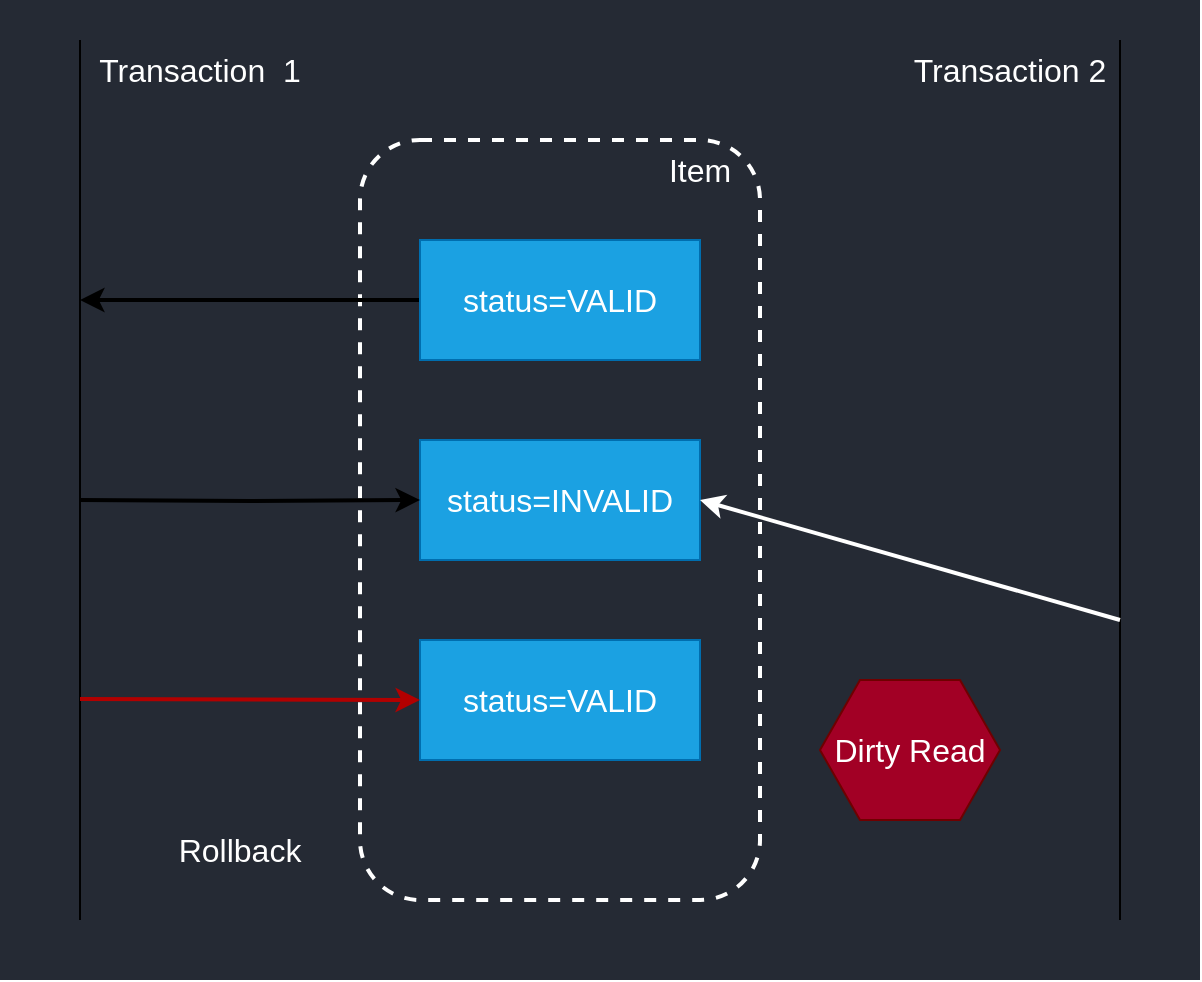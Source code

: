 <mxfile version="20.3.0" type="device"><diagram id="jynOxGnn9bItyYs9v1GX" name="Page-1"><mxGraphModel dx="1106" dy="822" grid="1" gridSize="10" guides="1" tooltips="1" connect="1" arrows="1" fold="1" page="1" pageScale="1" pageWidth="850" pageHeight="950" math="0" shadow="0"><root><mxCell id="0"/><mxCell id="1" parent="0"/><mxCell id="emUZhqbs209fp7cRfJcS-20" value="" style="rounded=0;whiteSpace=wrap;html=1;strokeColor=none;strokeWidth=1;fontSize=16;fontColor=#FFFFFF;fillColor=#252a34;" vertex="1" parent="1"><mxGeometry x="80" y="140" width="600" height="490" as="geometry"/></mxCell><mxCell id="emUZhqbs209fp7cRfJcS-1" value="" style="endArrow=none;html=1;rounded=0;" edge="1" parent="1"><mxGeometry width="50" height="50" relative="1" as="geometry"><mxPoint x="120" y="600" as="sourcePoint"/><mxPoint x="120" y="160" as="targetPoint"/></mxGeometry></mxCell><mxCell id="emUZhqbs209fp7cRfJcS-2" value="" style="rounded=1;whiteSpace=wrap;html=1;dashed=1;fillColor=none;strokeColor=#FFFFFF;strokeWidth=2;" vertex="1" parent="1"><mxGeometry x="260" y="210" width="200" height="380" as="geometry"/></mxCell><mxCell id="emUZhqbs209fp7cRfJcS-3" value="" style="endArrow=none;html=1;rounded=0;" edge="1" parent="1"><mxGeometry width="50" height="50" relative="1" as="geometry"><mxPoint x="640" y="600" as="sourcePoint"/><mxPoint x="640" y="160" as="targetPoint"/></mxGeometry></mxCell><mxCell id="emUZhqbs209fp7cRfJcS-4" value="&lt;font style=&quot;font-size: 16px;&quot;&gt;Dirty Read&lt;/font&gt;" style="shape=hexagon;perimeter=hexagonPerimeter2;whiteSpace=wrap;html=1;fixedSize=1;fillColor=#a20025;fontColor=#ffffff;strokeColor=#6F0000;" vertex="1" parent="1"><mxGeometry x="490" y="480" width="90" height="70" as="geometry"/></mxCell><mxCell id="emUZhqbs209fp7cRfJcS-14" style="edgeStyle=orthogonalEdgeStyle;rounded=0;orthogonalLoop=1;jettySize=auto;html=1;fontColor=#FFFFFF;strokeWidth=2;" edge="1" parent="1" source="emUZhqbs209fp7cRfJcS-6"><mxGeometry relative="1" as="geometry"><mxPoint x="120" y="290" as="targetPoint"/></mxGeometry></mxCell><mxCell id="emUZhqbs209fp7cRfJcS-6" value="&lt;font style=&quot;font-size: 16px;&quot;&gt;status=VALID&lt;/font&gt;" style="rounded=0;whiteSpace=wrap;html=1;fillColor=#1ba1e2;fontColor=#ffffff;strokeColor=#006EAF;" vertex="1" parent="1"><mxGeometry x="290" y="260" width="140" height="60" as="geometry"/></mxCell><mxCell id="emUZhqbs209fp7cRfJcS-7" value="&lt;span style=&quot;font-size: 16px;&quot;&gt;status=INVALID&lt;/span&gt;" style="rounded=0;whiteSpace=wrap;html=1;fillColor=#1ba1e2;fontColor=#ffffff;strokeColor=#006EAF;" vertex="1" parent="1"><mxGeometry x="290" y="360" width="140" height="60" as="geometry"/></mxCell><mxCell id="emUZhqbs209fp7cRfJcS-8" value="&lt;span style=&quot;font-size: 16px;&quot;&gt;status=VALID&lt;/span&gt;" style="rounded=0;whiteSpace=wrap;html=1;fillColor=#1ba1e2;fontColor=#ffffff;strokeColor=#006EAF;" vertex="1" parent="1"><mxGeometry x="290" y="460" width="140" height="60" as="geometry"/></mxCell><mxCell id="emUZhqbs209fp7cRfJcS-9" value="&lt;font color=&quot;#ffffff&quot; style=&quot;font-size: 16px;&quot;&gt;Item&lt;/font&gt;" style="text;html=1;align=center;verticalAlign=middle;whiteSpace=wrap;rounded=0;dashed=1;fontColor=#000000;fontSize=16;" vertex="1" parent="1"><mxGeometry x="400" y="210" width="60" height="30" as="geometry"/></mxCell><mxCell id="emUZhqbs209fp7cRfJcS-10" value="&lt;font style=&quot;font-size: 16px;&quot; color=&quot;#ffffff&quot;&gt;Transaction&amp;nbsp; 1&lt;/font&gt;" style="text;html=1;strokeColor=none;fillColor=none;align=center;verticalAlign=middle;whiteSpace=wrap;rounded=0;dashed=1;fontColor=#000000;" vertex="1" parent="1"><mxGeometry x="120" y="160" width="120" height="30" as="geometry"/></mxCell><mxCell id="emUZhqbs209fp7cRfJcS-11" value="&lt;font style=&quot;font-size: 16px;&quot; color=&quot;#ffffff&quot;&gt;Transaction 2&lt;/font&gt;" style="text;html=1;strokeColor=none;fillColor=none;align=center;verticalAlign=middle;whiteSpace=wrap;rounded=0;dashed=1;fontColor=#000000;" vertex="1" parent="1"><mxGeometry x="530" y="160" width="110" height="30" as="geometry"/></mxCell><mxCell id="emUZhqbs209fp7cRfJcS-12" value="&lt;font style=&quot;font-size: 16px;&quot;&gt;Rollback&lt;/font&gt;" style="text;html=1;strokeColor=none;fillColor=none;align=center;verticalAlign=middle;whiteSpace=wrap;rounded=0;dashed=1;fontColor=#FFFFFF;" vertex="1" parent="1"><mxGeometry x="170" y="550" width="60" height="30" as="geometry"/></mxCell><mxCell id="emUZhqbs209fp7cRfJcS-15" style="edgeStyle=orthogonalEdgeStyle;rounded=0;orthogonalLoop=1;jettySize=auto;html=1;fontColor=#FFFFFF;strokeWidth=2;" edge="1" parent="1" target="emUZhqbs209fp7cRfJcS-7"><mxGeometry relative="1" as="geometry"><mxPoint x="120" y="390" as="sourcePoint"/></mxGeometry></mxCell><mxCell id="emUZhqbs209fp7cRfJcS-16" style="edgeStyle=orthogonalEdgeStyle;rounded=0;orthogonalLoop=1;jettySize=auto;html=1;fontColor=#FFFFFF;strokeWidth=2;fillColor=#e51400;strokeColor=#B20000;entryX=0;entryY=0.5;entryDx=0;entryDy=0;" edge="1" parent="1" target="emUZhqbs209fp7cRfJcS-8"><mxGeometry relative="1" as="geometry"><mxPoint x="280" y="489.5" as="targetPoint"/><mxPoint x="120" y="489.5" as="sourcePoint"/></mxGeometry></mxCell><mxCell id="emUZhqbs209fp7cRfJcS-18" value="" style="endArrow=classic;html=1;rounded=0;strokeColor=#FFFFFF;strokeWidth=2;fontColor=#FFFFFF;entryX=1;entryY=0.5;entryDx=0;entryDy=0;" edge="1" parent="1" target="emUZhqbs209fp7cRfJcS-7"><mxGeometry width="50" height="50" relative="1" as="geometry"><mxPoint x="640" y="450" as="sourcePoint"/><mxPoint x="450" y="590" as="targetPoint"/></mxGeometry></mxCell></root></mxGraphModel></diagram></mxfile>
